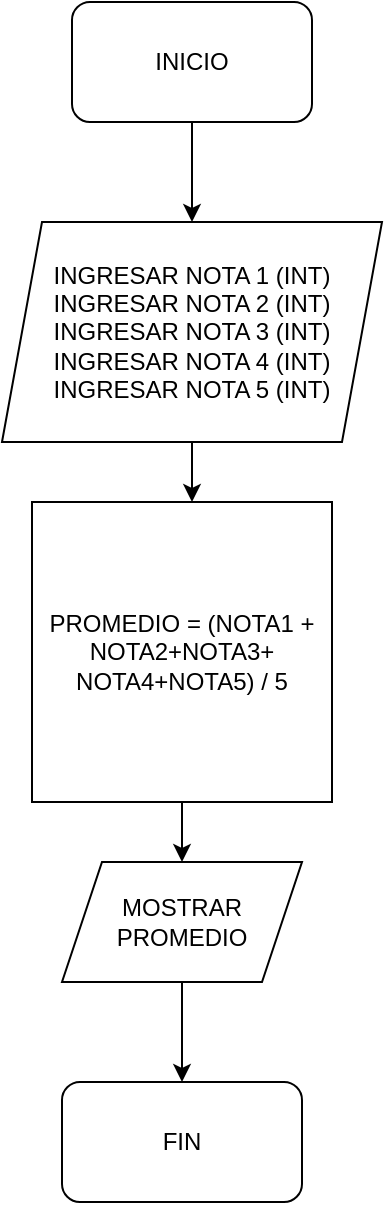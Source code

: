 <mxfile version="24.4.7" type="google">
  <diagram id="-QFXt2pcldaEeyL7kEvz" name="Página-1">
    <mxGraphModel dx="880" dy="468" grid="1" gridSize="10" guides="1" tooltips="1" connect="1" arrows="1" fold="1" page="1" pageScale="1" pageWidth="827" pageHeight="1169" math="0" shadow="0">
      <root>
        <mxCell id="0" />
        <mxCell id="1" parent="0" />
        <mxCell id="xX9OXx0pwGZmtSBmsd3q-2" style="edgeStyle=orthogonalEdgeStyle;rounded=0;orthogonalLoop=1;jettySize=auto;html=1;exitX=0.5;exitY=1;exitDx=0;exitDy=0;" parent="1" edge="1">
          <mxGeometry relative="1" as="geometry">
            <mxPoint x="400" y="190" as="targetPoint" />
            <mxPoint x="400" y="140" as="sourcePoint" />
          </mxGeometry>
        </mxCell>
        <mxCell id="xX9OXx0pwGZmtSBmsd3q-4" style="edgeStyle=orthogonalEdgeStyle;rounded=0;orthogonalLoop=1;jettySize=auto;html=1;exitX=0.5;exitY=1;exitDx=0;exitDy=0;" parent="1" source="xX9OXx0pwGZmtSBmsd3q-3" edge="1">
          <mxGeometry relative="1" as="geometry">
            <mxPoint x="400" y="330" as="targetPoint" />
          </mxGeometry>
        </mxCell>
        <mxCell id="xX9OXx0pwGZmtSBmsd3q-3" value="&lt;div&gt;INGRESAR NOTA 1 (INT)&lt;br&gt;&lt;/div&gt;&lt;div&gt;INGRESAR NOTA 2 (INT)&lt;br&gt;&lt;/div&gt;&lt;div&gt;INGRESAR NOTA 3 (INT)&lt;br&gt;&lt;/div&gt;&lt;div&gt;INGRESAR NOTA 4 (INT)&lt;br&gt;&lt;/div&gt;&lt;div&gt;INGRESAR NOTA 5 (INT)&lt;br&gt;&lt;/div&gt;" style="shape=parallelogram;perimeter=parallelogramPerimeter;whiteSpace=wrap;html=1;fixedSize=1;" parent="1" vertex="1">
          <mxGeometry x="305" y="190" width="190" height="110" as="geometry" />
        </mxCell>
        <mxCell id="xX9OXx0pwGZmtSBmsd3q-6" style="edgeStyle=orthogonalEdgeStyle;rounded=0;orthogonalLoop=1;jettySize=auto;html=1;exitX=0.5;exitY=1;exitDx=0;exitDy=0;" parent="1" source="xX9OXx0pwGZmtSBmsd3q-5" edge="1">
          <mxGeometry relative="1" as="geometry">
            <mxPoint x="395" y="510" as="targetPoint" />
          </mxGeometry>
        </mxCell>
        <mxCell id="xX9OXx0pwGZmtSBmsd3q-5" value="PROMEDIO = (NOTA1 + NOTA2+NOTA3+ NOTA4+NOTA5) / 5" style="whiteSpace=wrap;html=1;aspect=fixed;" parent="1" vertex="1">
          <mxGeometry x="320" y="330" width="150" height="150" as="geometry" />
        </mxCell>
        <mxCell id="xX9OXx0pwGZmtSBmsd3q-8" style="edgeStyle=orthogonalEdgeStyle;rounded=0;orthogonalLoop=1;jettySize=auto;html=1;" parent="1" edge="1">
          <mxGeometry relative="1" as="geometry">
            <mxPoint x="395" y="620" as="targetPoint" />
            <mxPoint x="395" y="570" as="sourcePoint" />
          </mxGeometry>
        </mxCell>
        <mxCell id="xX9OXx0pwGZmtSBmsd3q-10" value="INICIO" style="rounded=1;whiteSpace=wrap;html=1;" parent="1" vertex="1">
          <mxGeometry x="340" y="80" width="120" height="60" as="geometry" />
        </mxCell>
        <mxCell id="xX9OXx0pwGZmtSBmsd3q-11" value="FIN" style="rounded=1;whiteSpace=wrap;html=1;" parent="1" vertex="1">
          <mxGeometry x="335" y="620" width="120" height="60" as="geometry" />
        </mxCell>
        <mxCell id="b3wCi30_c3rOQd7VRVYK-1" value="MOSTRAR PROMEDIO" style="shape=parallelogram;perimeter=parallelogramPerimeter;whiteSpace=wrap;html=1;fixedSize=1;" vertex="1" parent="1">
          <mxGeometry x="335" y="510" width="120" height="60" as="geometry" />
        </mxCell>
      </root>
    </mxGraphModel>
  </diagram>
</mxfile>
